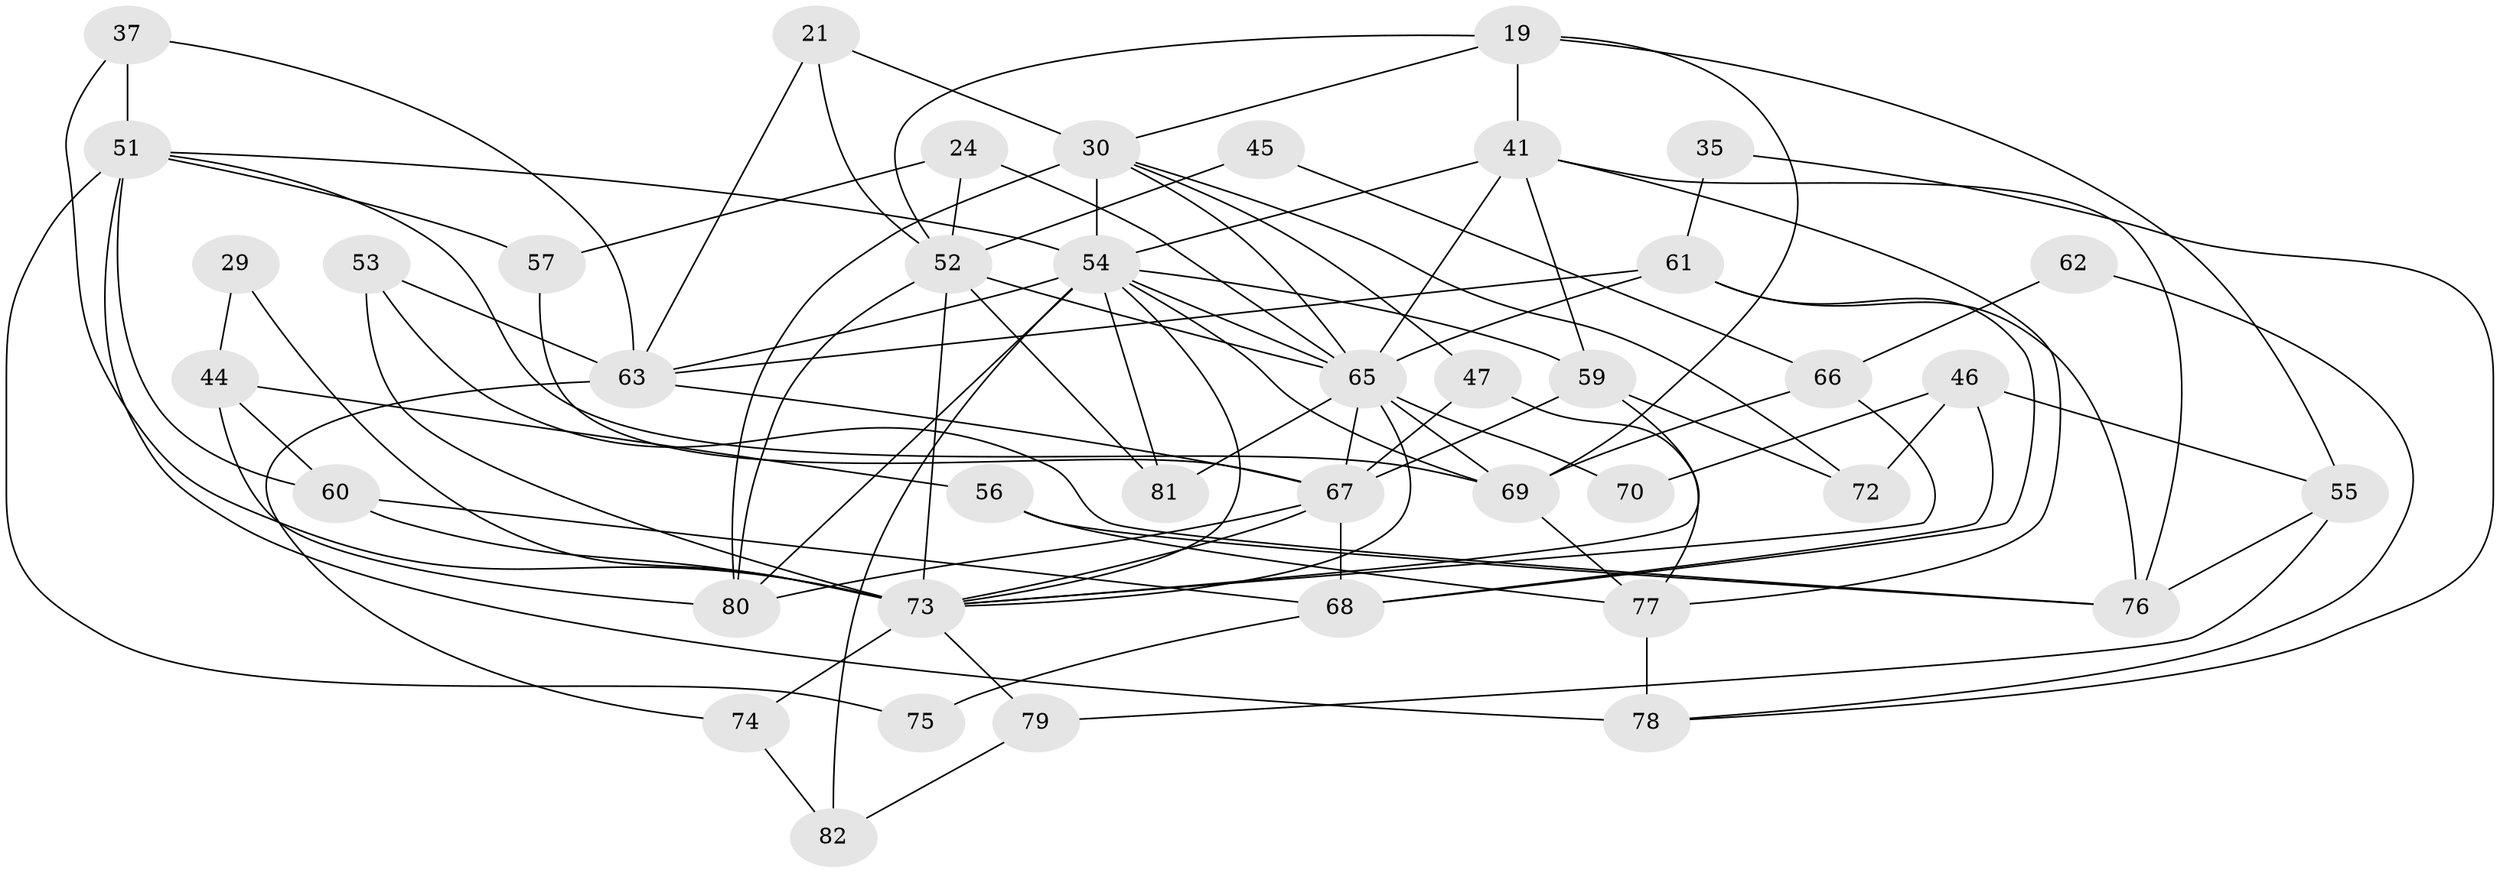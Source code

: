 // original degree distribution, {2: 0.12195121951219512, 3: 0.2804878048780488, 4: 0.25609756097560976, 7: 0.024390243902439025, 5: 0.2073170731707317, 8: 0.012195121951219513, 6: 0.0975609756097561}
// Generated by graph-tools (version 1.1) at 2025/49/03/09/25 04:49:34]
// undirected, 41 vertices, 95 edges
graph export_dot {
graph [start="1"]
  node [color=gray90,style=filled];
  19 [super="+15"];
  21;
  24 [super="+17"];
  29;
  30 [super="+27"];
  35;
  37;
  41 [super="+12+13"];
  44;
  45;
  46;
  47;
  51 [super="+31"];
  52 [super="+49"];
  53;
  54 [super="+20+36"];
  55;
  56;
  57;
  59 [super="+43"];
  60;
  61 [super="+28+22"];
  62;
  63 [super="+26+38"];
  65 [super="+58+34+25"];
  66;
  67 [super="+64+18+42"];
  68;
  69 [super="+50"];
  70;
  72;
  73 [super="+32+71"];
  74;
  75;
  76;
  77 [super="+40"];
  78;
  79 [super="+2"];
  80 [super="+23"];
  81 [super="+33"];
  82;
  19 -- 69;
  19 -- 41;
  19 -- 52;
  19 -- 55;
  19 -- 30;
  21 -- 52;
  21 -- 63;
  21 -- 30;
  24 -- 57 [weight=2];
  24 -- 52 [weight=2];
  24 -- 65;
  29 -- 44;
  29 -- 73;
  30 -- 47;
  30 -- 54 [weight=2];
  30 -- 72;
  30 -- 80 [weight=2];
  30 -- 65;
  35 -- 78;
  35 -- 61;
  37 -- 63;
  37 -- 51;
  37 -- 73;
  41 -- 59 [weight=3];
  41 -- 65 [weight=4];
  41 -- 76;
  41 -- 77;
  41 -- 54;
  44 -- 56;
  44 -- 60;
  44 -- 80;
  45 -- 66;
  45 -- 52;
  46 -- 68;
  46 -- 72;
  46 -- 55;
  46 -- 70;
  47 -- 77;
  47 -- 67;
  51 -- 60;
  51 -- 75;
  51 -- 78 [weight=2];
  51 -- 69;
  51 -- 57;
  51 -- 54;
  52 -- 80;
  52 -- 81 [weight=3];
  52 -- 65 [weight=2];
  52 -- 73 [weight=5];
  53 -- 76;
  53 -- 63;
  53 -- 73;
  54 -- 63 [weight=4];
  54 -- 65;
  54 -- 69;
  54 -- 73;
  54 -- 59;
  54 -- 80;
  54 -- 81;
  54 -- 82;
  55 -- 76;
  55 -- 79;
  56 -- 76;
  56 -- 77;
  57 -- 67;
  59 -- 67 [weight=2];
  59 -- 72;
  59 -- 73;
  60 -- 68;
  60 -- 73 [weight=2];
  61 -- 65 [weight=2];
  61 -- 68;
  61 -- 76;
  61 -- 63;
  62 -- 66;
  62 -- 78;
  63 -- 67 [weight=2];
  63 -- 74;
  65 -- 81;
  65 -- 67;
  65 -- 69;
  65 -- 70;
  65 -- 73;
  66 -- 69 [weight=2];
  66 -- 73;
  67 -- 73 [weight=2];
  67 -- 68;
  67 -- 80 [weight=3];
  68 -- 75;
  69 -- 77;
  73 -- 74;
  73 -- 79;
  74 -- 82;
  77 -- 78;
  79 -- 82;
}
